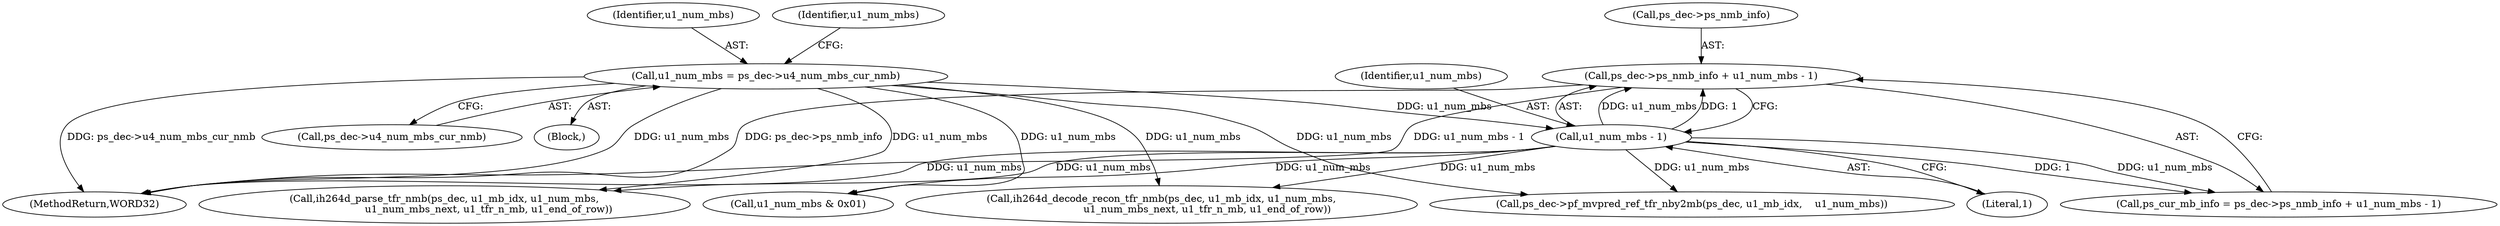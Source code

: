 digraph "0_Android_4a524d3a8ae9aa20c36430008e6bd429443f8f1d_1@pointer" {
"1000497" [label="(Call,ps_dec->ps_nmb_info + u1_num_mbs - 1)"];
"1000501" [label="(Call,u1_num_mbs - 1)"];
"1000487" [label="(Call,u1_num_mbs = ps_dec->u4_num_mbs_cur_nmb)"];
"1000498" [label="(Call,ps_dec->ps_nmb_info)"];
"1000645" [label="(Call,ih264d_decode_recon_tfr_nmb(ps_dec, u1_mb_idx, u1_num_mbs,\n                             u1_num_mbs_next, u1_tfr_n_mb, u1_end_of_row))"];
"1000493" [label="(Identifier,u1_num_mbs)"];
"1001278" [label="(MethodReturn,WORD32)"];
"1000501" [label="(Call,u1_num_mbs - 1)"];
"1000486" [label="(Block,)"];
"1000631" [label="(Call,ih264d_parse_tfr_nmb(ps_dec, u1_mb_idx, u1_num_mbs,\n                            u1_num_mbs_next, u1_tfr_n_mb, u1_end_of_row))"];
"1000497" [label="(Call,ps_dec->ps_nmb_info + u1_num_mbs - 1)"];
"1000503" [label="(Literal,1)"];
"1000488" [label="(Identifier,u1_num_mbs)"];
"1000612" [label="(Call,u1_num_mbs & 0x01)"];
"1000584" [label="(Call,ps_dec->pf_mvpred_ref_tfr_nby2mb(ps_dec, u1_mb_idx,    u1_num_mbs))"];
"1000487" [label="(Call,u1_num_mbs = ps_dec->u4_num_mbs_cur_nmb)"];
"1000495" [label="(Call,ps_cur_mb_info = ps_dec->ps_nmb_info + u1_num_mbs - 1)"];
"1000489" [label="(Call,ps_dec->u4_num_mbs_cur_nmb)"];
"1000502" [label="(Identifier,u1_num_mbs)"];
"1000497" -> "1000495"  [label="AST: "];
"1000497" -> "1000501"  [label="CFG: "];
"1000498" -> "1000497"  [label="AST: "];
"1000501" -> "1000497"  [label="AST: "];
"1000495" -> "1000497"  [label="CFG: "];
"1000497" -> "1001278"  [label="DDG: ps_dec->ps_nmb_info"];
"1000497" -> "1001278"  [label="DDG: u1_num_mbs - 1"];
"1000501" -> "1000497"  [label="DDG: u1_num_mbs"];
"1000501" -> "1000497"  [label="DDG: 1"];
"1000501" -> "1000503"  [label="CFG: "];
"1000502" -> "1000501"  [label="AST: "];
"1000503" -> "1000501"  [label="AST: "];
"1000501" -> "1001278"  [label="DDG: u1_num_mbs"];
"1000501" -> "1000495"  [label="DDG: u1_num_mbs"];
"1000501" -> "1000495"  [label="DDG: 1"];
"1000487" -> "1000501"  [label="DDG: u1_num_mbs"];
"1000501" -> "1000584"  [label="DDG: u1_num_mbs"];
"1000501" -> "1000612"  [label="DDG: u1_num_mbs"];
"1000501" -> "1000631"  [label="DDG: u1_num_mbs"];
"1000501" -> "1000645"  [label="DDG: u1_num_mbs"];
"1000487" -> "1000486"  [label="AST: "];
"1000487" -> "1000489"  [label="CFG: "];
"1000488" -> "1000487"  [label="AST: "];
"1000489" -> "1000487"  [label="AST: "];
"1000493" -> "1000487"  [label="CFG: "];
"1000487" -> "1001278"  [label="DDG: ps_dec->u4_num_mbs_cur_nmb"];
"1000487" -> "1001278"  [label="DDG: u1_num_mbs"];
"1000487" -> "1000584"  [label="DDG: u1_num_mbs"];
"1000487" -> "1000612"  [label="DDG: u1_num_mbs"];
"1000487" -> "1000631"  [label="DDG: u1_num_mbs"];
"1000487" -> "1000645"  [label="DDG: u1_num_mbs"];
}
